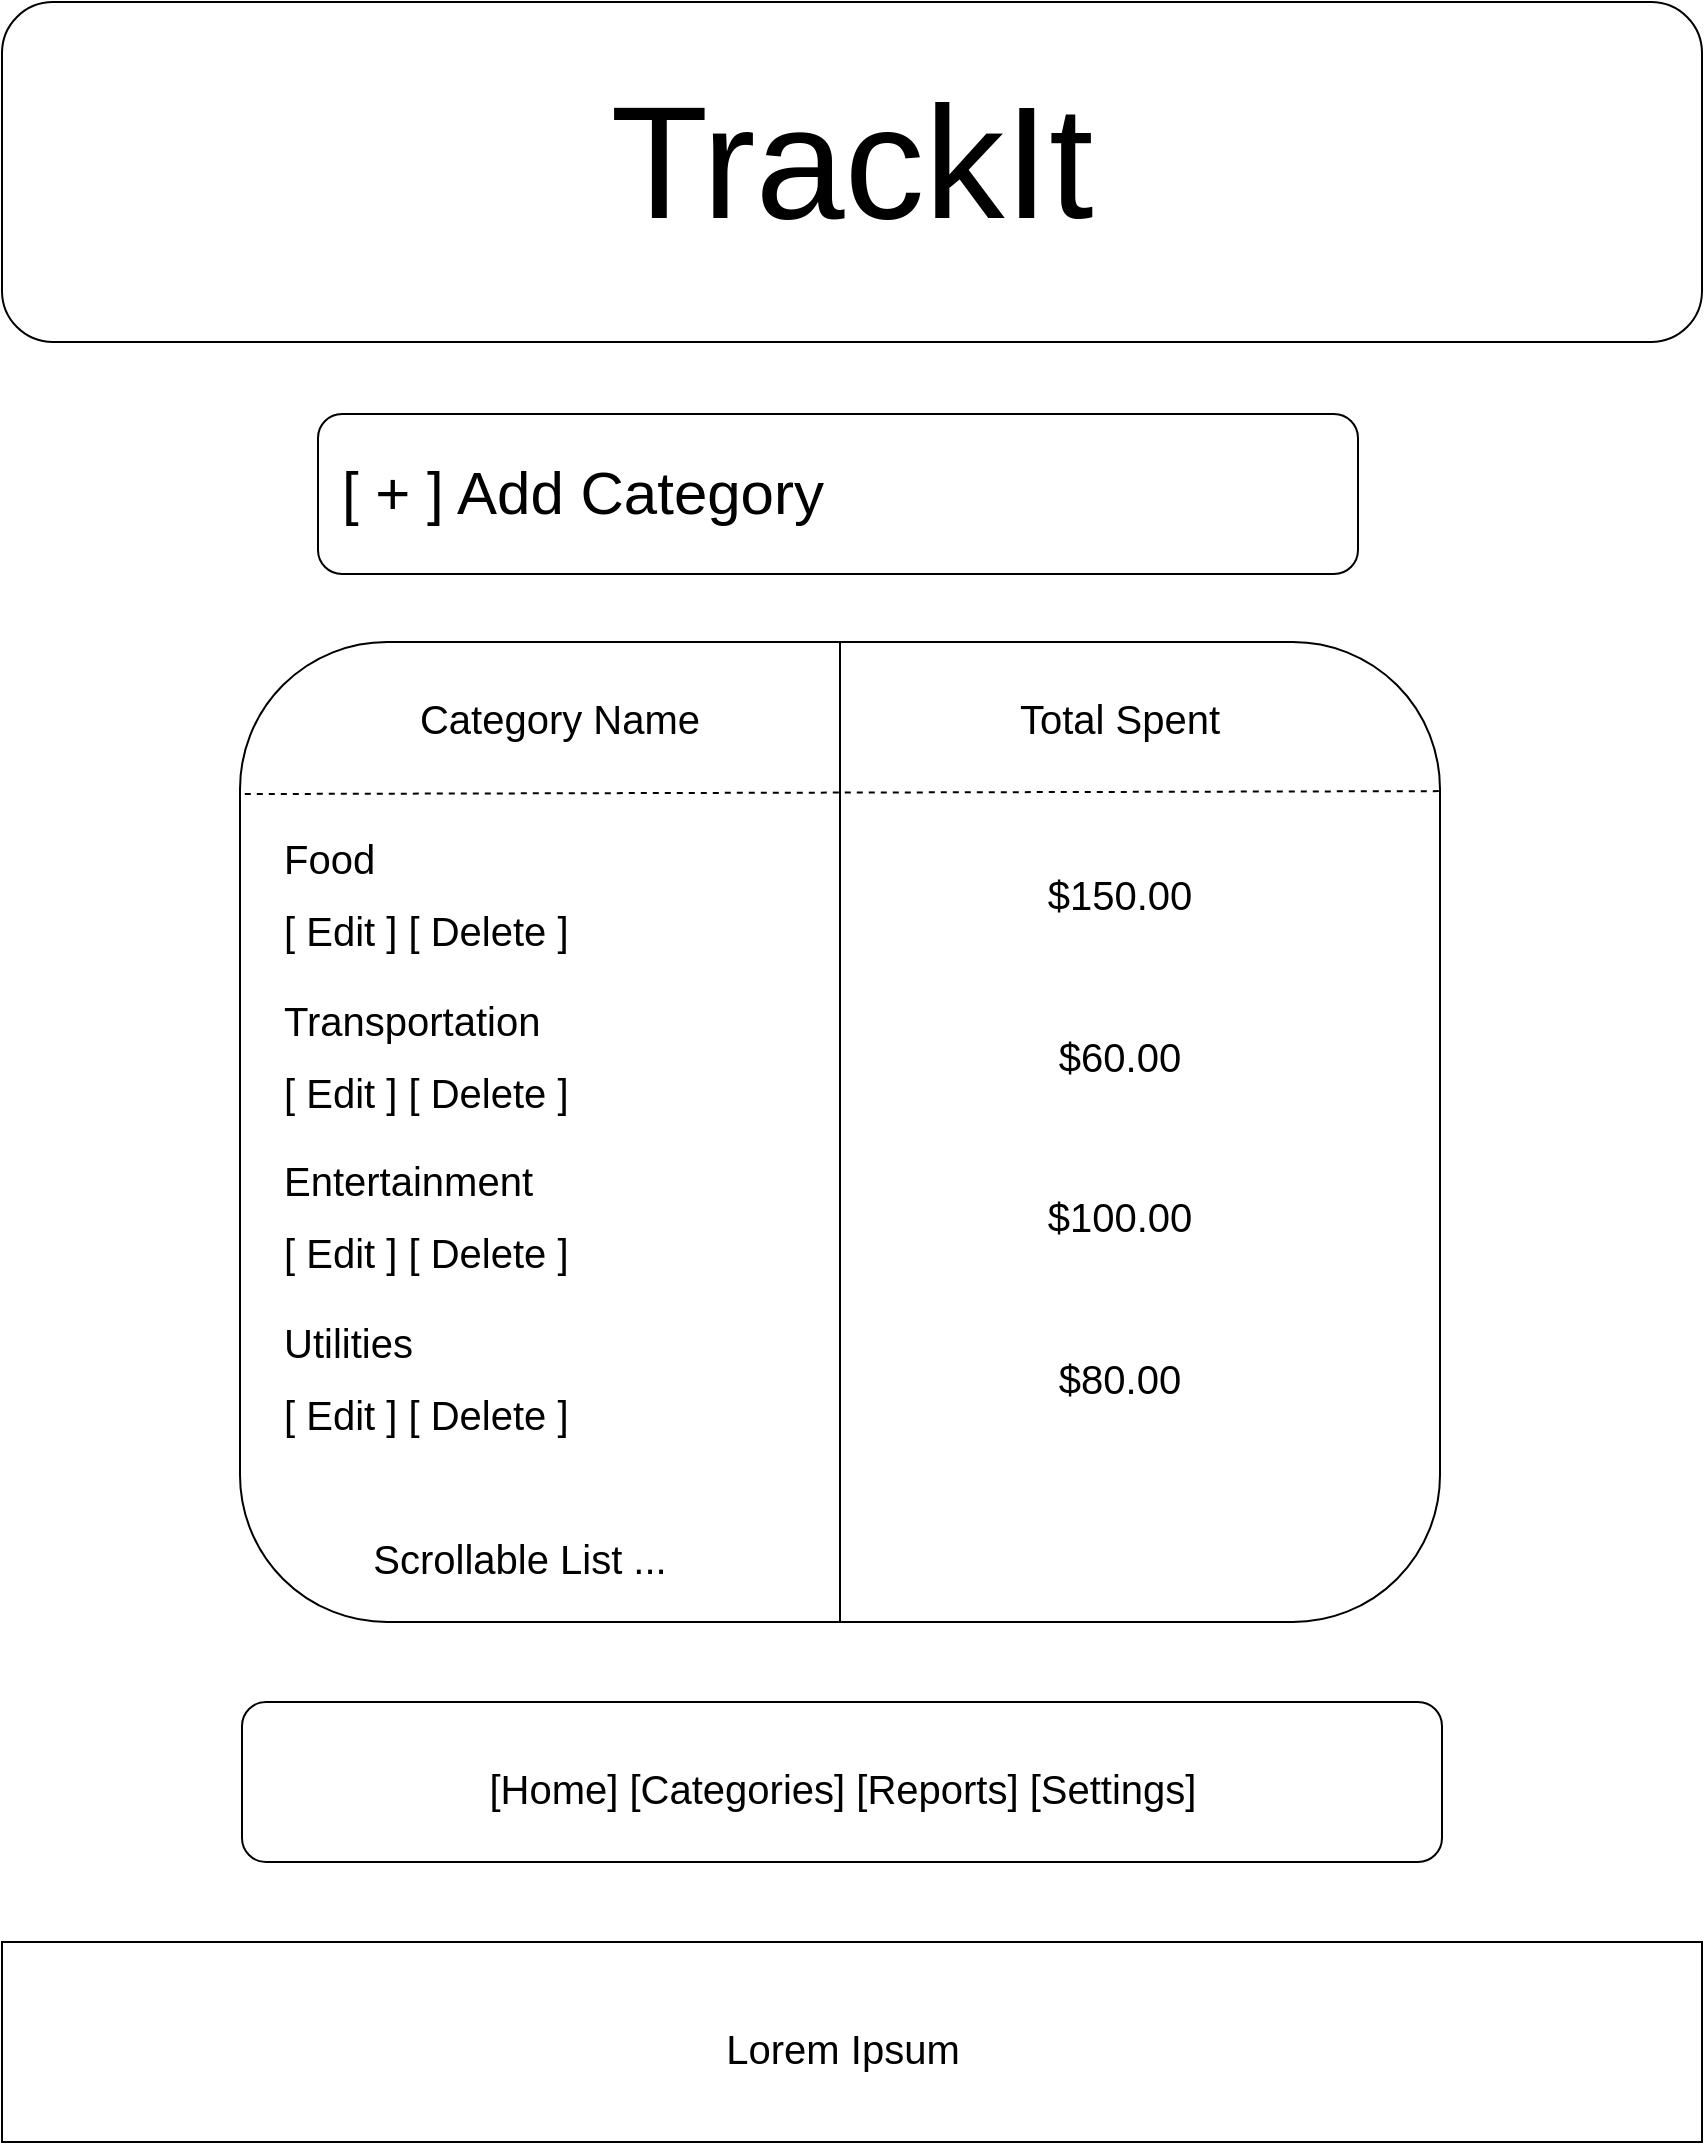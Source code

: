<mxfile version="24.7.17">
  <diagram id="BWM0edH3dckiVryvSr8I" name="Page-1">
    <mxGraphModel dx="1569" dy="1183" grid="1" gridSize="10" guides="1" tooltips="1" connect="1" arrows="1" fold="1" page="1" pageScale="1" pageWidth="850" pageHeight="1100" math="0" shadow="0">
      <root>
        <mxCell id="0" />
        <mxCell id="1" parent="0" />
        <mxCell id="IISHHmRaYESX8p8xrnQU-1" value="" style="rounded=1;whiteSpace=wrap;html=1;" vertex="1" parent="1">
          <mxGeometry y="30" width="850" height="170" as="geometry" />
        </mxCell>
        <mxCell id="IISHHmRaYESX8p8xrnQU-2" value="" style="rounded=1;whiteSpace=wrap;html=1;" vertex="1" parent="1">
          <mxGeometry x="158" y="236" width="520" height="80" as="geometry" />
        </mxCell>
        <mxCell id="IISHHmRaYESX8p8xrnQU-3" value="" style="rounded=1;whiteSpace=wrap;html=1;" vertex="1" parent="1">
          <mxGeometry x="119" y="350" width="600" height="490" as="geometry" />
        </mxCell>
        <mxCell id="IISHHmRaYESX8p8xrnQU-4" value="" style="rounded=1;whiteSpace=wrap;html=1;" vertex="1" parent="1">
          <mxGeometry x="120" y="880" width="600" height="80" as="geometry" />
        </mxCell>
        <mxCell id="IISHHmRaYESX8p8xrnQU-5" value="" style="rounded=0;whiteSpace=wrap;html=1;" vertex="1" parent="1">
          <mxGeometry y="1000" width="850" height="100" as="geometry" />
        </mxCell>
        <mxCell id="IISHHmRaYESX8p8xrnQU-6" value="&lt;font style=&quot;font-size: 80px;&quot;&gt;TrackIt&lt;/font&gt;" style="text;strokeColor=none;align=center;fillColor=none;html=1;verticalAlign=middle;whiteSpace=wrap;rounded=0;" vertex="1" parent="1">
          <mxGeometry x="255" y="80" width="340" height="60" as="geometry" />
        </mxCell>
        <mxCell id="IISHHmRaYESX8p8xrnQU-7" value="&lt;font style=&quot;font-size: 30px;&quot;&gt;[ + ] Add Category&lt;/font&gt;" style="text;strokeColor=none;align=left;fillColor=none;html=1;verticalAlign=middle;whiteSpace=wrap;rounded=0;fontSize=30;" vertex="1" parent="1">
          <mxGeometry x="168" y="245" width="500" height="60" as="geometry" />
        </mxCell>
        <mxCell id="IISHHmRaYESX8p8xrnQU-13" value="&lt;span style=&quot;font-size: 20px;&quot;&gt;[Home] [Categories]&amp;nbsp;&lt;/span&gt;&lt;span style=&quot;font-size: 20px;&quot;&gt;[Reports]&amp;nbsp;&lt;/span&gt;&lt;span style=&quot;font-size: 20px;&quot;&gt;[Settings]&lt;/span&gt;" style="text;strokeColor=none;align=center;fillColor=none;html=1;verticalAlign=middle;whiteSpace=wrap;rounded=0;fontSize=30;" vertex="1" parent="1">
          <mxGeometry x="172.5" y="885" width="495" height="70" as="geometry" />
        </mxCell>
        <mxCell id="IISHHmRaYESX8p8xrnQU-14" value="&lt;span style=&quot;font-size: 20px;&quot;&gt;Lorem Ipsum&lt;/span&gt;" style="text;strokeColor=none;align=center;fillColor=none;html=1;verticalAlign=middle;whiteSpace=wrap;rounded=0;fontSize=30;" vertex="1" parent="1">
          <mxGeometry x="172.5" y="1015" width="495" height="70" as="geometry" />
        </mxCell>
        <mxCell id="IISHHmRaYESX8p8xrnQU-17" value="" style="endArrow=none;html=1;rounded=0;entryX=0.5;entryY=0;entryDx=0;entryDy=0;exitX=0.5;exitY=1;exitDx=0;exitDy=0;" edge="1" parent="1" source="IISHHmRaYESX8p8xrnQU-3" target="IISHHmRaYESX8p8xrnQU-3">
          <mxGeometry width="50" height="50" relative="1" as="geometry">
            <mxPoint x="300" y="530" as="sourcePoint" />
            <mxPoint x="350" y="480" as="targetPoint" />
          </mxGeometry>
        </mxCell>
        <mxCell id="IISHHmRaYESX8p8xrnQU-18" value="&lt;span style=&quot;font-size: 20px;&quot;&gt;Category Name&lt;/span&gt;" style="text;strokeColor=none;align=center;fillColor=none;html=1;verticalAlign=middle;whiteSpace=wrap;rounded=0;fontSize=30;" vertex="1" parent="1">
          <mxGeometry x="139" y="350" width="280" height="70" as="geometry" />
        </mxCell>
        <mxCell id="IISHHmRaYESX8p8xrnQU-19" value="&lt;span style=&quot;font-size: 20px;&quot;&gt;Total Spent&lt;/span&gt;" style="text;strokeColor=none;align=center;fillColor=none;html=1;verticalAlign=middle;whiteSpace=wrap;rounded=0;fontSize=30;" vertex="1" parent="1">
          <mxGeometry x="419" y="350" width="280" height="70" as="geometry" />
        </mxCell>
        <mxCell id="IISHHmRaYESX8p8xrnQU-20" value="&lt;span style=&quot;font-size: 20px;&quot;&gt;Food&lt;br&gt;[ Edit ] [ Delete ]&lt;/span&gt;" style="text;strokeColor=none;align=left;fillColor=none;html=1;verticalAlign=middle;whiteSpace=wrap;rounded=0;fontSize=30;" vertex="1" parent="1">
          <mxGeometry x="139" y="438" width="280" height="70" as="geometry" />
        </mxCell>
        <mxCell id="IISHHmRaYESX8p8xrnQU-21" value="" style="endArrow=none;dashed=1;html=1;rounded=0;entryX=1.004;entryY=0.195;entryDx=0;entryDy=0;entryPerimeter=0;exitX=0.004;exitY=0.198;exitDx=0;exitDy=0;exitPerimeter=0;" edge="1" parent="1">
          <mxGeometry width="50" height="50" relative="1" as="geometry">
            <mxPoint x="121.4" y="426.02" as="sourcePoint" />
            <mxPoint x="721.4" y="424.55" as="targetPoint" />
          </mxGeometry>
        </mxCell>
        <mxCell id="IISHHmRaYESX8p8xrnQU-22" value="&lt;span style=&quot;font-size: 20px;&quot;&gt;Transportation&lt;br&gt;[ Edit ] [ Delete ]&lt;/span&gt;" style="text;strokeColor=none;align=left;fillColor=none;html=1;verticalAlign=middle;whiteSpace=wrap;rounded=0;fontSize=30;" vertex="1" parent="1">
          <mxGeometry x="139" y="519" width="280" height="70" as="geometry" />
        </mxCell>
        <mxCell id="IISHHmRaYESX8p8xrnQU-23" value="&lt;span style=&quot;font-size: 20px;&quot;&gt;Entertainment&lt;/span&gt;&lt;span style=&quot;color: rgba(0, 0, 0, 0); font-family: monospace; font-size: 0px; text-wrap: nowrap;&quot;&gt;%3CmxGraphModel%3E%3Croot%3E%3CmxCell%20id%3D%220%22%2F%3E%3CmxCell%20id%3D%221%22%20parent%3D%220%22%2F%3E%3CmxCell%20id%3D%222%22%20value%3D%22%26lt%3Bspan%20style%3D%26quot%3Bfont-size%3A%2020px%3B%26quot%3B%26gt%3BFood%26lt%3Bbr%26gt%3B%5B%20Edit%20%5D%20%5B%20Delete%20%5D%26lt%3B%2Fspan%26gt%3B%22%20style%3D%22text%3BstrokeColor%3Dnone%3Balign%3Dleft%3BfillColor%3Dnone%3Bhtml%3D1%3BverticalAlign%3Dmiddle%3BwhiteSpace%3Dwrap%3Brounded%3D0%3BfontSize%3D30%3B%22%20vertex%3D%221%22%20parent%3D%221%22%3E%3CmxGeometry%20x%3D%2246%22%20y%3D%22435%22%20width%3D%22280%22%20height%3D%2270%22%20as%3D%22geometry%22%2F%3E%3C%2FmxCell%3E%3C%2Froot%3E%3C%2FmxGraphModel%3E&lt;/span&gt;&lt;span style=&quot;font-size: 20px;&quot;&gt;&lt;br&gt;[ Edit ] [ Delete ]&lt;/span&gt;" style="text;strokeColor=none;align=left;fillColor=none;html=1;verticalAlign=middle;whiteSpace=wrap;rounded=0;fontSize=30;" vertex="1" parent="1">
          <mxGeometry x="139" y="599" width="280" height="70" as="geometry" />
        </mxCell>
        <mxCell id="IISHHmRaYESX8p8xrnQU-24" value="&lt;span style=&quot;font-size: 20px;&quot;&gt;Utilities&lt;br&gt;[ Edit ] [ Delete ]&lt;/span&gt;" style="text;strokeColor=none;align=left;fillColor=none;html=1;verticalAlign=middle;whiteSpace=wrap;rounded=0;fontSize=30;" vertex="1" parent="1">
          <mxGeometry x="139" y="680" width="280" height="70" as="geometry" />
        </mxCell>
        <mxCell id="IISHHmRaYESX8p8xrnQU-25" value="&lt;span style=&quot;font-size: 20px;&quot;&gt;Scrollable List ...&lt;/span&gt;" style="text;strokeColor=none;align=center;fillColor=none;html=1;verticalAlign=middle;whiteSpace=wrap;rounded=0;fontSize=30;" vertex="1" parent="1">
          <mxGeometry x="119" y="770" width="280" height="70" as="geometry" />
        </mxCell>
        <mxCell id="IISHHmRaYESX8p8xrnQU-26" value="&lt;span style=&quot;font-size: 20px;&quot;&gt;$150.00&lt;/span&gt;" style="text;strokeColor=none;align=center;fillColor=none;html=1;verticalAlign=middle;whiteSpace=wrap;rounded=0;fontSize=30;" vertex="1" parent="1">
          <mxGeometry x="419" y="438" width="280" height="70" as="geometry" />
        </mxCell>
        <mxCell id="IISHHmRaYESX8p8xrnQU-27" value="&lt;span style=&quot;font-size: 20px;&quot;&gt;$60.00&lt;/span&gt;" style="text;strokeColor=none;align=center;fillColor=none;html=1;verticalAlign=middle;whiteSpace=wrap;rounded=0;fontSize=30;" vertex="1" parent="1">
          <mxGeometry x="419" y="519" width="280" height="70" as="geometry" />
        </mxCell>
        <mxCell id="IISHHmRaYESX8p8xrnQU-28" value="&lt;span style=&quot;font-size: 20px;&quot;&gt;$100.00&lt;/span&gt;" style="text;strokeColor=none;align=center;fillColor=none;html=1;verticalAlign=middle;whiteSpace=wrap;rounded=0;fontSize=30;" vertex="1" parent="1">
          <mxGeometry x="419" y="599" width="280" height="70" as="geometry" />
        </mxCell>
        <mxCell id="IISHHmRaYESX8p8xrnQU-29" value="&lt;span style=&quot;font-size: 20px;&quot;&gt;$80.00&lt;/span&gt;" style="text;strokeColor=none;align=center;fillColor=none;html=1;verticalAlign=middle;whiteSpace=wrap;rounded=0;fontSize=30;" vertex="1" parent="1">
          <mxGeometry x="419" y="680" width="280" height="70" as="geometry" />
        </mxCell>
      </root>
    </mxGraphModel>
  </diagram>
</mxfile>
